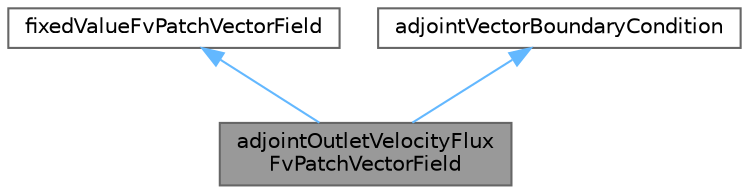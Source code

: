 digraph "adjointOutletVelocityFluxFvPatchVectorField"
{
 // LATEX_PDF_SIZE
  bgcolor="transparent";
  edge [fontname=Helvetica,fontsize=10,labelfontname=Helvetica,labelfontsize=10];
  node [fontname=Helvetica,fontsize=10,shape=box,height=0.2,width=0.4];
  Node1 [id="Node000001",label="adjointOutletVelocityFlux\lFvPatchVectorField",height=0.2,width=0.4,color="gray40", fillcolor="grey60", style="filled", fontcolor="black",tooltip="An outlet boundary condition for patches in which the primal flow exhibits recirculation...."];
  Node2 -> Node1 [id="edge1_Node000001_Node000002",dir="back",color="steelblue1",style="solid",tooltip=" "];
  Node2 [id="Node000002",label="fixedValueFvPatchVectorField",height=0.2,width=0.4,color="gray40", fillcolor="white", style="filled",tooltip=" "];
  Node3 -> Node1 [id="edge2_Node000001_Node000003",dir="back",color="steelblue1",style="solid",tooltip=" "];
  Node3 [id="Node000003",label="adjointVectorBoundaryCondition",height=0.2,width=0.4,color="gray40", fillcolor="white", style="filled",URL="$classFoam_1_1adjointBoundaryCondition.html",tooltip="Base class for solution control classes."];
}
